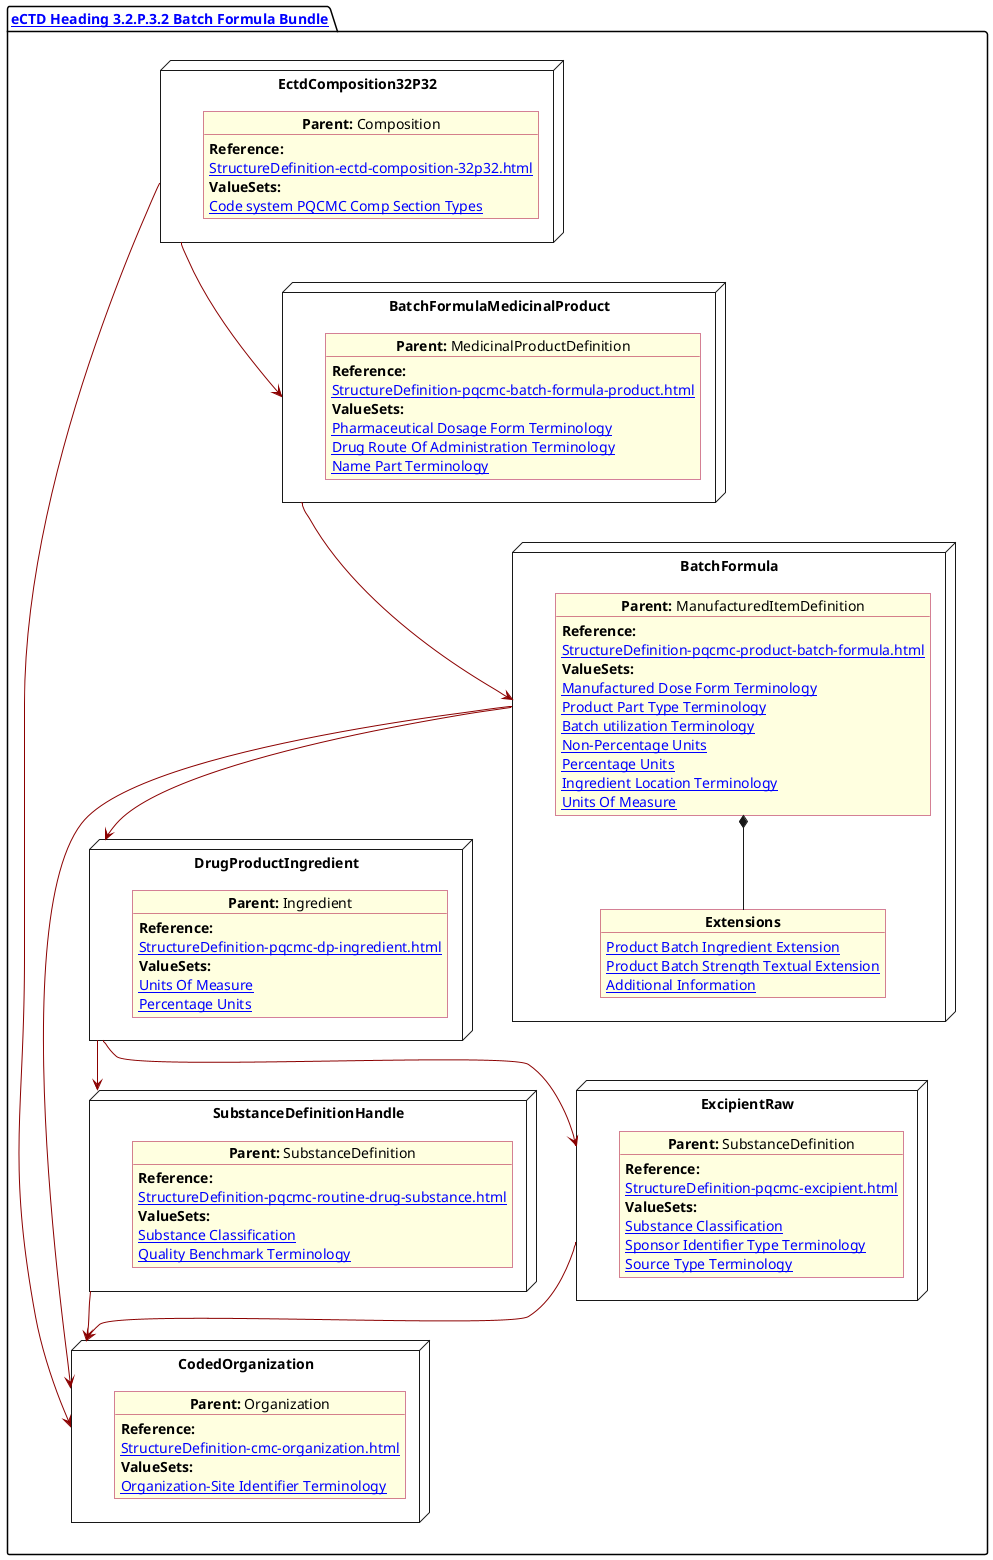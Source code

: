 @startuml BatchForm
allowmixing
'Mixed model of use case and object
skinparam svgDimensionStyle false
skinparam ObjectBackgroundColor LightYellow
skinparam ObjectBorderColor #A80036
skinparam activityDiamondBorderColor #A80036
skinparam activityDiamondBackgroundColor lawnGreen
skinparam ClassBorderThickness 4

package "[[StructureDefinition-cmc-ectd-document-32p32.html eCTD Heading 3.2.P.3.2 Batch Formula Bundle]]" as NODES {


  node "EctdComposition32P32" as N1 {

    object "**Parent:** Composition" as obj1 {
      **Reference:**
      [[StructureDefinition-ectd-composition-32p32.html]]
      **ValueSets:**
      [[ValueSet-cmc-comp-section-types-vs.html Code system PQCMC Comp Section Types]]
    }

  }
  node "CodedOrganization" as NSO {

    object "**Parent:** Organization" as objAu {
      **Reference:**
      [[StructureDefinition-cmc-organization.html]]
      **ValueSets:**
      [[ValueSet-pqcmc-org-identifier-type-terminology.html Organization-Site Identifier Terminology]]
    }
  }

  node "DrugProductIngredient" as NNgred {

    object "**Parent:** Ingredient" as obj10 {
      **Reference:**
      [[StructureDefinition-pqcmc-dp-ingredient.html]]
      **ValueSets:**
      [[ValueSet-pqcmc-units-of-measure.html Units Of Measure]]
      [[ValueSet-pqcmc-org-identifier-type-terminology.html Percentage Units]]
    }
  }

  node "SubstanceDefinitionHandle" as NNS {

    object "**Parent:** SubstanceDefinition" as obj4 {
      **Reference:**
      [[StructureDefinition-pqcmc-routine-drug-substance.html]]
      **ValueSets:**
      [[ValueSet-substance-classification.html Substance Classification]]
      [[ValueSet-pqcmc-quality-benchmark-terminology.html Quality Benchmark Terminology]]
    }

  }

  node "ExcipientRaw" as NNSEx {

    object "**Parent:** SubstanceDefinition" as obj42 {
      **Reference:**
      [[StructureDefinition-pqcmc-excipient.html]]
      **ValueSets:**
      [[ValueSet-substance-classification.html Substance Classification]]
      [[ValueSet-pqcmc-org-identifier-type-terminology.html Sponsor Identifier Type Terminology]]
      [[ValueSet-pqcmc-source-type-terminology.html Source Type Terminology]]
    }

  }

  node "BatchFormulaMedicinalProduct" as NN2 {

    object "**Parent:** MedicinalProductDefinition" as obj32 {
      **Reference:**
      [[StructureDefinition-pqcmc-batch-formula-product.html]]
      **ValueSets:**
      [[ValueSet-spl-pharmaceutical-dosage-form-terminology.html Pharmaceutical Dosage Form Terminology]]
      [[ValueSet-spl-drug-route-of-administration-terminology.html Drug Route Of Administration Terminology]]
      [[ValueSet-pqcmc-name-part-terminology.html Name Part Terminology]]
    }
  }

  node "BatchFormula" as NN {

    object "**Parent:** ManufacturedItemDefinition" as obj3 {
      **Reference:**
      [[StructureDefinition-pqcmc-product-batch-formula.html]]
      **ValueSets:**
      [[ValueSet-pqcmc-manufactured-dose-form-terminology.html Manufactured Dose Form Terminology]]
      [[ValueSet-pqcmc-product-part-type.html Product Part Type Terminology]]
      [[ValueSet-pqcmc-batch-utilization-terminology.html Batch utilization Terminology]]
      [[ValueSet-pqcmc-non-percentage-units.html Non-Percentage Units]]
      [[ValueSet-pqcmc-percentage-units.html Percentage Units]]
      [[ValueSet-pqcmc-product-part-ingredient-physical-location.html Ingredient Location Terminology]]
      [[ValueSet-pqcmc-units-of-measure.html Units Of Measure]]

    }

    object "**Extensions**" as objExs2 {
      [[StructureDefinition-pq-product-batch-ingredient-extension.html Product Batch Ingredient Extension]]
      [[StructureDefinition-pq-product-batch-strength-textual-extension.html Product Batch Strength Textual Extension]]
      [[StructureDefinition-pq-additional-info-extension.html Additional Information]]
    }

    obj3 *-- objExs2
  }
  N1 -[#darkred]--> NSO
  N1 -[#darkred]-> NN2
  NNS -[#darkred]-> NSO
  NN -[#darkred]-> NSO
  NN -[#darkred]-> NNgred
  NN2 -[#darkred]-> NN
  NNgred -[#darkred]-> NNS
  NNgred -[#darkred]->NNSEx
  NNSEx -[#darkred]-> NSO
}
@enduml